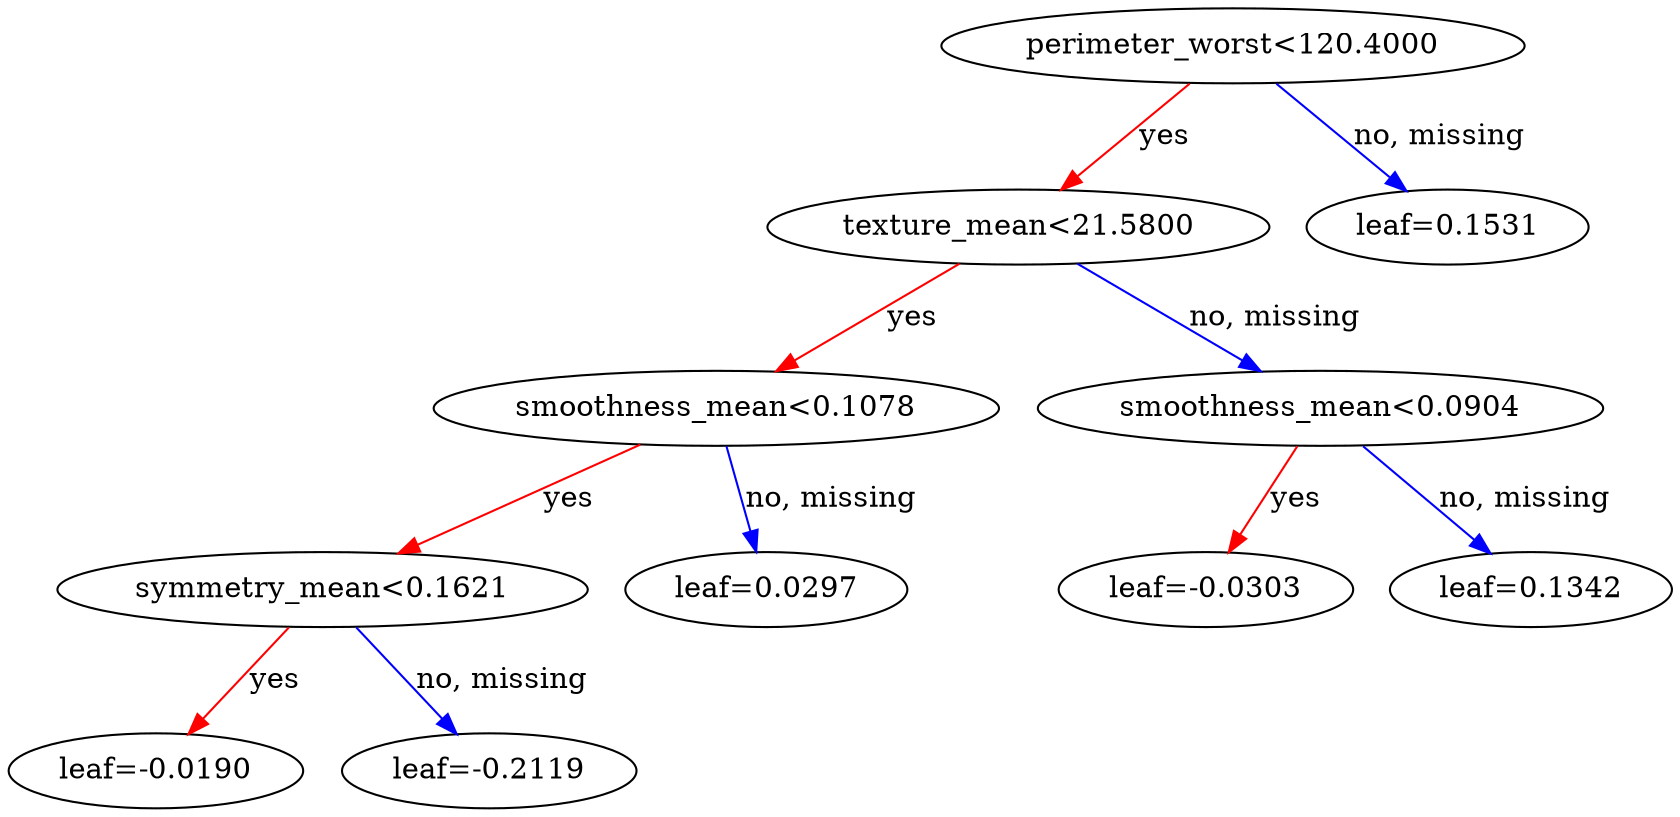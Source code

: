 digraph {
    graph [ rankdir=TB ]
    graph [ rankdir="UD" ]

    0 [ label="perimeter_worst<120.4000" ]
    0 -> 1 [label="yes" color="#FF0000"]
    0 -> 2 [label="no, missing" color="#0000FF"]

    1 [ label="texture_mean<21.5800" ]
    1 -> 3 [label="yes" color="#FF0000"]
    1 -> 4 [label="no, missing" color="#0000FF"]

    3 [ label="smoothness_mean<0.1078" ]
    3 -> 5 [label="yes" color="#FF0000"]
    3 -> 6 [label="no, missing" color="#0000FF"]

    5 [ label="symmetry_mean<0.1621" ]
    5 -> 9 [label="yes" color="#FF0000"]
    5 -> 10 [label="no, missing" color="#0000FF"]

    9 [ label="leaf=-0.0190" ]

    10 [ label="leaf=-0.2119" ]

    6 [ label="leaf=0.0297" ]

    4 [ label="smoothness_mean<0.0904" ]
    4 -> 7 [label="yes" color="#FF0000"]
    4 -> 8 [label="no, missing" color="#0000FF"]

    7 [ label="leaf=-0.0303" ]

    8 [ label="leaf=0.1342" ]

    2 [ label="leaf=0.1531" ]
}
